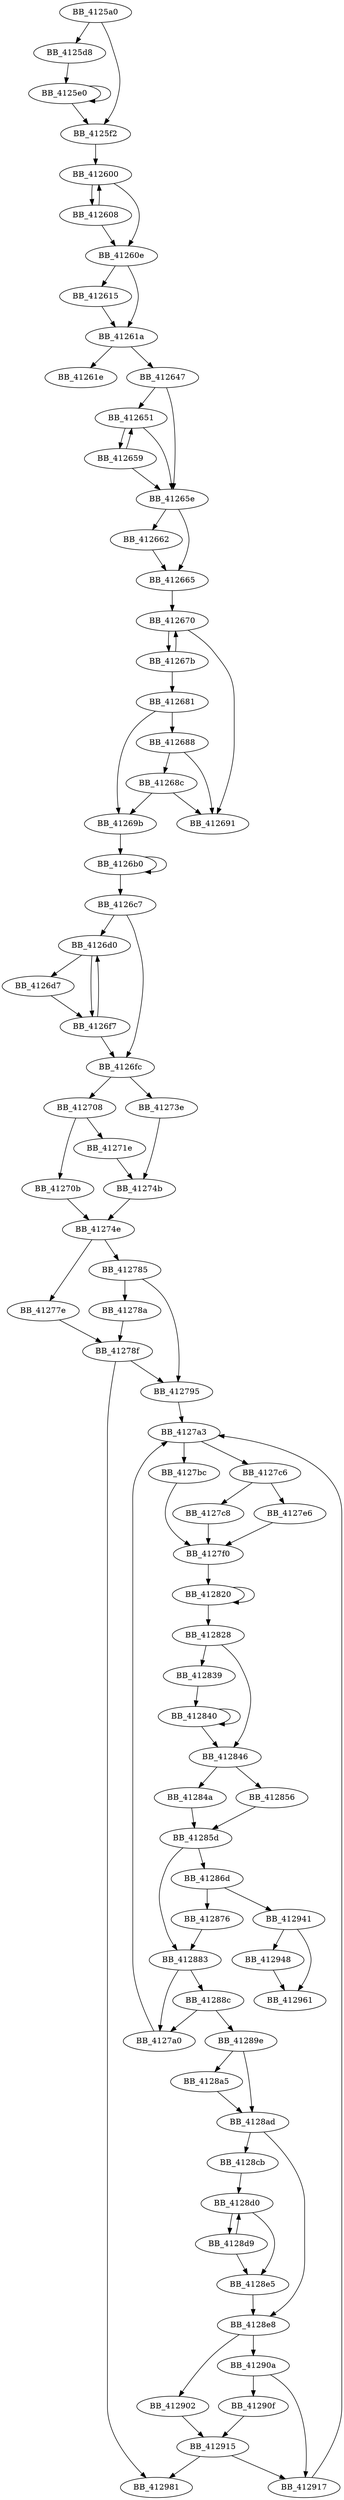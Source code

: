 DiGraph sub_4125A0{
BB_4125a0->BB_4125d8
BB_4125a0->BB_4125f2
BB_4125d8->BB_4125e0
BB_4125e0->BB_4125e0
BB_4125e0->BB_4125f2
BB_4125f2->BB_412600
BB_412600->BB_412608
BB_412600->BB_41260e
BB_412608->BB_412600
BB_412608->BB_41260e
BB_41260e->BB_412615
BB_41260e->BB_41261a
BB_412615->BB_41261a
BB_41261a->BB_41261e
BB_41261a->BB_412647
BB_412647->BB_412651
BB_412647->BB_41265e
BB_412651->BB_412659
BB_412651->BB_41265e
BB_412659->BB_412651
BB_412659->BB_41265e
BB_41265e->BB_412662
BB_41265e->BB_412665
BB_412662->BB_412665
BB_412665->BB_412670
BB_412670->BB_41267b
BB_412670->BB_412691
BB_41267b->BB_412670
BB_41267b->BB_412681
BB_412681->BB_412688
BB_412681->BB_41269b
BB_412688->BB_41268c
BB_412688->BB_412691
BB_41268c->BB_412691
BB_41268c->BB_41269b
BB_41269b->BB_4126b0
BB_4126b0->BB_4126b0
BB_4126b0->BB_4126c7
BB_4126c7->BB_4126d0
BB_4126c7->BB_4126fc
BB_4126d0->BB_4126d7
BB_4126d0->BB_4126f7
BB_4126d7->BB_4126f7
BB_4126f7->BB_4126d0
BB_4126f7->BB_4126fc
BB_4126fc->BB_412708
BB_4126fc->BB_41273e
BB_412708->BB_41270b
BB_412708->BB_41271e
BB_41270b->BB_41274e
BB_41271e->BB_41274b
BB_41273e->BB_41274b
BB_41274b->BB_41274e
BB_41274e->BB_41277e
BB_41274e->BB_412785
BB_41277e->BB_41278f
BB_412785->BB_41278a
BB_412785->BB_412795
BB_41278a->BB_41278f
BB_41278f->BB_412795
BB_41278f->BB_412981
BB_412795->BB_4127a3
BB_4127a0->BB_4127a3
BB_4127a3->BB_4127bc
BB_4127a3->BB_4127c6
BB_4127bc->BB_4127f0
BB_4127c6->BB_4127c8
BB_4127c6->BB_4127e6
BB_4127c8->BB_4127f0
BB_4127e6->BB_4127f0
BB_4127f0->BB_412820
BB_412820->BB_412820
BB_412820->BB_412828
BB_412828->BB_412839
BB_412828->BB_412846
BB_412839->BB_412840
BB_412840->BB_412840
BB_412840->BB_412846
BB_412846->BB_41284a
BB_412846->BB_412856
BB_41284a->BB_41285d
BB_412856->BB_41285d
BB_41285d->BB_41286d
BB_41285d->BB_412883
BB_41286d->BB_412876
BB_41286d->BB_412941
BB_412876->BB_412883
BB_412883->BB_4127a0
BB_412883->BB_41288c
BB_41288c->BB_4127a0
BB_41288c->BB_41289e
BB_41289e->BB_4128a5
BB_41289e->BB_4128ad
BB_4128a5->BB_4128ad
BB_4128ad->BB_4128cb
BB_4128ad->BB_4128e8
BB_4128cb->BB_4128d0
BB_4128d0->BB_4128d9
BB_4128d0->BB_4128e5
BB_4128d9->BB_4128d0
BB_4128d9->BB_4128e5
BB_4128e5->BB_4128e8
BB_4128e8->BB_412902
BB_4128e8->BB_41290a
BB_412902->BB_412915
BB_41290a->BB_41290f
BB_41290a->BB_412917
BB_41290f->BB_412915
BB_412915->BB_412917
BB_412915->BB_412981
BB_412917->BB_4127a3
BB_412941->BB_412948
BB_412941->BB_412961
BB_412948->BB_412961
}
